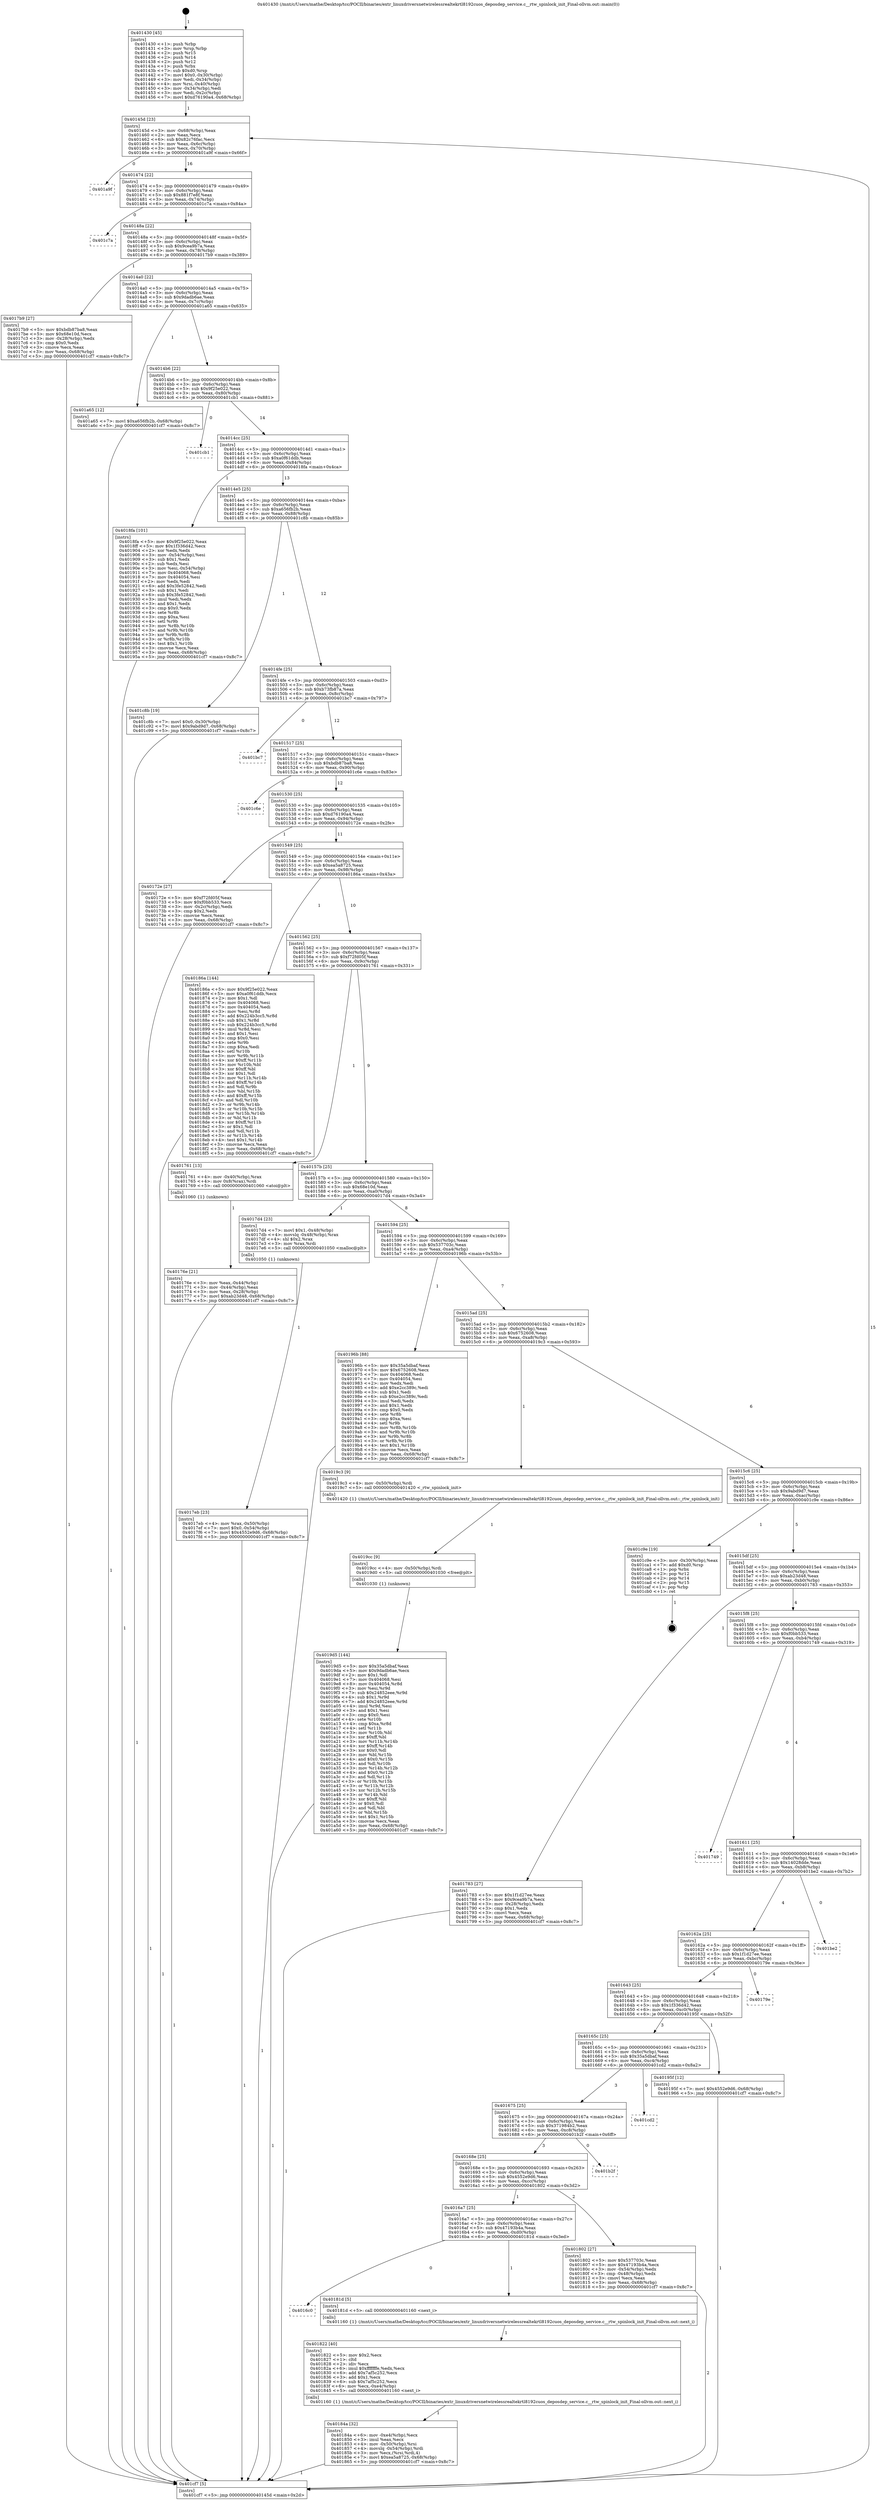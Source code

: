 digraph "0x401430" {
  label = "0x401430 (/mnt/c/Users/mathe/Desktop/tcc/POCII/binaries/extr_linuxdriversnetwirelessrealtekrtl8192cuos_deposdep_service.c__rtw_spinlock_init_Final-ollvm.out::main(0))"
  labelloc = "t"
  node[shape=record]

  Entry [label="",width=0.3,height=0.3,shape=circle,fillcolor=black,style=filled]
  "0x40145d" [label="{
     0x40145d [23]\l
     | [instrs]\l
     &nbsp;&nbsp;0x40145d \<+3\>: mov -0x68(%rbp),%eax\l
     &nbsp;&nbsp;0x401460 \<+2\>: mov %eax,%ecx\l
     &nbsp;&nbsp;0x401462 \<+6\>: sub $0x82c76fac,%ecx\l
     &nbsp;&nbsp;0x401468 \<+3\>: mov %eax,-0x6c(%rbp)\l
     &nbsp;&nbsp;0x40146b \<+3\>: mov %ecx,-0x70(%rbp)\l
     &nbsp;&nbsp;0x40146e \<+6\>: je 0000000000401a9f \<main+0x66f\>\l
  }"]
  "0x401a9f" [label="{
     0x401a9f\l
  }", style=dashed]
  "0x401474" [label="{
     0x401474 [22]\l
     | [instrs]\l
     &nbsp;&nbsp;0x401474 \<+5\>: jmp 0000000000401479 \<main+0x49\>\l
     &nbsp;&nbsp;0x401479 \<+3\>: mov -0x6c(%rbp),%eax\l
     &nbsp;&nbsp;0x40147c \<+5\>: sub $0x881f7e8f,%eax\l
     &nbsp;&nbsp;0x401481 \<+3\>: mov %eax,-0x74(%rbp)\l
     &nbsp;&nbsp;0x401484 \<+6\>: je 0000000000401c7a \<main+0x84a\>\l
  }"]
  Exit [label="",width=0.3,height=0.3,shape=circle,fillcolor=black,style=filled,peripheries=2]
  "0x401c7a" [label="{
     0x401c7a\l
  }", style=dashed]
  "0x40148a" [label="{
     0x40148a [22]\l
     | [instrs]\l
     &nbsp;&nbsp;0x40148a \<+5\>: jmp 000000000040148f \<main+0x5f\>\l
     &nbsp;&nbsp;0x40148f \<+3\>: mov -0x6c(%rbp),%eax\l
     &nbsp;&nbsp;0x401492 \<+5\>: sub $0x9cea9b7a,%eax\l
     &nbsp;&nbsp;0x401497 \<+3\>: mov %eax,-0x78(%rbp)\l
     &nbsp;&nbsp;0x40149a \<+6\>: je 00000000004017b9 \<main+0x389\>\l
  }"]
  "0x4019d5" [label="{
     0x4019d5 [144]\l
     | [instrs]\l
     &nbsp;&nbsp;0x4019d5 \<+5\>: mov $0x35a5dbaf,%eax\l
     &nbsp;&nbsp;0x4019da \<+5\>: mov $0x9dadb6ae,%ecx\l
     &nbsp;&nbsp;0x4019df \<+2\>: mov $0x1,%dl\l
     &nbsp;&nbsp;0x4019e1 \<+7\>: mov 0x404068,%esi\l
     &nbsp;&nbsp;0x4019e8 \<+8\>: mov 0x404054,%r8d\l
     &nbsp;&nbsp;0x4019f0 \<+3\>: mov %esi,%r9d\l
     &nbsp;&nbsp;0x4019f3 \<+7\>: sub $0x24852eee,%r9d\l
     &nbsp;&nbsp;0x4019fa \<+4\>: sub $0x1,%r9d\l
     &nbsp;&nbsp;0x4019fe \<+7\>: add $0x24852eee,%r9d\l
     &nbsp;&nbsp;0x401a05 \<+4\>: imul %r9d,%esi\l
     &nbsp;&nbsp;0x401a09 \<+3\>: and $0x1,%esi\l
     &nbsp;&nbsp;0x401a0c \<+3\>: cmp $0x0,%esi\l
     &nbsp;&nbsp;0x401a0f \<+4\>: sete %r10b\l
     &nbsp;&nbsp;0x401a13 \<+4\>: cmp $0xa,%r8d\l
     &nbsp;&nbsp;0x401a17 \<+4\>: setl %r11b\l
     &nbsp;&nbsp;0x401a1b \<+3\>: mov %r10b,%bl\l
     &nbsp;&nbsp;0x401a1e \<+3\>: xor $0xff,%bl\l
     &nbsp;&nbsp;0x401a21 \<+3\>: mov %r11b,%r14b\l
     &nbsp;&nbsp;0x401a24 \<+4\>: xor $0xff,%r14b\l
     &nbsp;&nbsp;0x401a28 \<+3\>: xor $0x0,%dl\l
     &nbsp;&nbsp;0x401a2b \<+3\>: mov %bl,%r15b\l
     &nbsp;&nbsp;0x401a2e \<+4\>: and $0x0,%r15b\l
     &nbsp;&nbsp;0x401a32 \<+3\>: and %dl,%r10b\l
     &nbsp;&nbsp;0x401a35 \<+3\>: mov %r14b,%r12b\l
     &nbsp;&nbsp;0x401a38 \<+4\>: and $0x0,%r12b\l
     &nbsp;&nbsp;0x401a3c \<+3\>: and %dl,%r11b\l
     &nbsp;&nbsp;0x401a3f \<+3\>: or %r10b,%r15b\l
     &nbsp;&nbsp;0x401a42 \<+3\>: or %r11b,%r12b\l
     &nbsp;&nbsp;0x401a45 \<+3\>: xor %r12b,%r15b\l
     &nbsp;&nbsp;0x401a48 \<+3\>: or %r14b,%bl\l
     &nbsp;&nbsp;0x401a4b \<+3\>: xor $0xff,%bl\l
     &nbsp;&nbsp;0x401a4e \<+3\>: or $0x0,%dl\l
     &nbsp;&nbsp;0x401a51 \<+2\>: and %dl,%bl\l
     &nbsp;&nbsp;0x401a53 \<+3\>: or %bl,%r15b\l
     &nbsp;&nbsp;0x401a56 \<+4\>: test $0x1,%r15b\l
     &nbsp;&nbsp;0x401a5a \<+3\>: cmovne %ecx,%eax\l
     &nbsp;&nbsp;0x401a5d \<+3\>: mov %eax,-0x68(%rbp)\l
     &nbsp;&nbsp;0x401a60 \<+5\>: jmp 0000000000401cf7 \<main+0x8c7\>\l
  }"]
  "0x4017b9" [label="{
     0x4017b9 [27]\l
     | [instrs]\l
     &nbsp;&nbsp;0x4017b9 \<+5\>: mov $0xbdb87ba8,%eax\l
     &nbsp;&nbsp;0x4017be \<+5\>: mov $0x68e10d,%ecx\l
     &nbsp;&nbsp;0x4017c3 \<+3\>: mov -0x28(%rbp),%edx\l
     &nbsp;&nbsp;0x4017c6 \<+3\>: cmp $0x0,%edx\l
     &nbsp;&nbsp;0x4017c9 \<+3\>: cmove %ecx,%eax\l
     &nbsp;&nbsp;0x4017cc \<+3\>: mov %eax,-0x68(%rbp)\l
     &nbsp;&nbsp;0x4017cf \<+5\>: jmp 0000000000401cf7 \<main+0x8c7\>\l
  }"]
  "0x4014a0" [label="{
     0x4014a0 [22]\l
     | [instrs]\l
     &nbsp;&nbsp;0x4014a0 \<+5\>: jmp 00000000004014a5 \<main+0x75\>\l
     &nbsp;&nbsp;0x4014a5 \<+3\>: mov -0x6c(%rbp),%eax\l
     &nbsp;&nbsp;0x4014a8 \<+5\>: sub $0x9dadb6ae,%eax\l
     &nbsp;&nbsp;0x4014ad \<+3\>: mov %eax,-0x7c(%rbp)\l
     &nbsp;&nbsp;0x4014b0 \<+6\>: je 0000000000401a65 \<main+0x635\>\l
  }"]
  "0x4019cc" [label="{
     0x4019cc [9]\l
     | [instrs]\l
     &nbsp;&nbsp;0x4019cc \<+4\>: mov -0x50(%rbp),%rdi\l
     &nbsp;&nbsp;0x4019d0 \<+5\>: call 0000000000401030 \<free@plt\>\l
     | [calls]\l
     &nbsp;&nbsp;0x401030 \{1\} (unknown)\l
  }"]
  "0x401a65" [label="{
     0x401a65 [12]\l
     | [instrs]\l
     &nbsp;&nbsp;0x401a65 \<+7\>: movl $0xa656fb2b,-0x68(%rbp)\l
     &nbsp;&nbsp;0x401a6c \<+5\>: jmp 0000000000401cf7 \<main+0x8c7\>\l
  }"]
  "0x4014b6" [label="{
     0x4014b6 [22]\l
     | [instrs]\l
     &nbsp;&nbsp;0x4014b6 \<+5\>: jmp 00000000004014bb \<main+0x8b\>\l
     &nbsp;&nbsp;0x4014bb \<+3\>: mov -0x6c(%rbp),%eax\l
     &nbsp;&nbsp;0x4014be \<+5\>: sub $0x9f25e022,%eax\l
     &nbsp;&nbsp;0x4014c3 \<+3\>: mov %eax,-0x80(%rbp)\l
     &nbsp;&nbsp;0x4014c6 \<+6\>: je 0000000000401cb1 \<main+0x881\>\l
  }"]
  "0x40184a" [label="{
     0x40184a [32]\l
     | [instrs]\l
     &nbsp;&nbsp;0x40184a \<+6\>: mov -0xe4(%rbp),%ecx\l
     &nbsp;&nbsp;0x401850 \<+3\>: imul %eax,%ecx\l
     &nbsp;&nbsp;0x401853 \<+4\>: mov -0x50(%rbp),%rsi\l
     &nbsp;&nbsp;0x401857 \<+4\>: movslq -0x54(%rbp),%rdi\l
     &nbsp;&nbsp;0x40185b \<+3\>: mov %ecx,(%rsi,%rdi,4)\l
     &nbsp;&nbsp;0x40185e \<+7\>: movl $0xea5a8725,-0x68(%rbp)\l
     &nbsp;&nbsp;0x401865 \<+5\>: jmp 0000000000401cf7 \<main+0x8c7\>\l
  }"]
  "0x401cb1" [label="{
     0x401cb1\l
  }", style=dashed]
  "0x4014cc" [label="{
     0x4014cc [25]\l
     | [instrs]\l
     &nbsp;&nbsp;0x4014cc \<+5\>: jmp 00000000004014d1 \<main+0xa1\>\l
     &nbsp;&nbsp;0x4014d1 \<+3\>: mov -0x6c(%rbp),%eax\l
     &nbsp;&nbsp;0x4014d4 \<+5\>: sub $0xa0f61ddb,%eax\l
     &nbsp;&nbsp;0x4014d9 \<+6\>: mov %eax,-0x84(%rbp)\l
     &nbsp;&nbsp;0x4014df \<+6\>: je 00000000004018fa \<main+0x4ca\>\l
  }"]
  "0x401822" [label="{
     0x401822 [40]\l
     | [instrs]\l
     &nbsp;&nbsp;0x401822 \<+5\>: mov $0x2,%ecx\l
     &nbsp;&nbsp;0x401827 \<+1\>: cltd\l
     &nbsp;&nbsp;0x401828 \<+2\>: idiv %ecx\l
     &nbsp;&nbsp;0x40182a \<+6\>: imul $0xfffffffe,%edx,%ecx\l
     &nbsp;&nbsp;0x401830 \<+6\>: add $0x7af5c252,%ecx\l
     &nbsp;&nbsp;0x401836 \<+3\>: add $0x1,%ecx\l
     &nbsp;&nbsp;0x401839 \<+6\>: sub $0x7af5c252,%ecx\l
     &nbsp;&nbsp;0x40183f \<+6\>: mov %ecx,-0xe4(%rbp)\l
     &nbsp;&nbsp;0x401845 \<+5\>: call 0000000000401160 \<next_i\>\l
     | [calls]\l
     &nbsp;&nbsp;0x401160 \{1\} (/mnt/c/Users/mathe/Desktop/tcc/POCII/binaries/extr_linuxdriversnetwirelessrealtekrtl8192cuos_deposdep_service.c__rtw_spinlock_init_Final-ollvm.out::next_i)\l
  }"]
  "0x4018fa" [label="{
     0x4018fa [101]\l
     | [instrs]\l
     &nbsp;&nbsp;0x4018fa \<+5\>: mov $0x9f25e022,%eax\l
     &nbsp;&nbsp;0x4018ff \<+5\>: mov $0x1f336d42,%ecx\l
     &nbsp;&nbsp;0x401904 \<+2\>: xor %edx,%edx\l
     &nbsp;&nbsp;0x401906 \<+3\>: mov -0x54(%rbp),%esi\l
     &nbsp;&nbsp;0x401909 \<+3\>: sub $0x1,%edx\l
     &nbsp;&nbsp;0x40190c \<+2\>: sub %edx,%esi\l
     &nbsp;&nbsp;0x40190e \<+3\>: mov %esi,-0x54(%rbp)\l
     &nbsp;&nbsp;0x401911 \<+7\>: mov 0x404068,%edx\l
     &nbsp;&nbsp;0x401918 \<+7\>: mov 0x404054,%esi\l
     &nbsp;&nbsp;0x40191f \<+2\>: mov %edx,%edi\l
     &nbsp;&nbsp;0x401921 \<+6\>: add $0x3fe52842,%edi\l
     &nbsp;&nbsp;0x401927 \<+3\>: sub $0x1,%edi\l
     &nbsp;&nbsp;0x40192a \<+6\>: sub $0x3fe52842,%edi\l
     &nbsp;&nbsp;0x401930 \<+3\>: imul %edi,%edx\l
     &nbsp;&nbsp;0x401933 \<+3\>: and $0x1,%edx\l
     &nbsp;&nbsp;0x401936 \<+3\>: cmp $0x0,%edx\l
     &nbsp;&nbsp;0x401939 \<+4\>: sete %r8b\l
     &nbsp;&nbsp;0x40193d \<+3\>: cmp $0xa,%esi\l
     &nbsp;&nbsp;0x401940 \<+4\>: setl %r9b\l
     &nbsp;&nbsp;0x401944 \<+3\>: mov %r8b,%r10b\l
     &nbsp;&nbsp;0x401947 \<+3\>: and %r9b,%r10b\l
     &nbsp;&nbsp;0x40194a \<+3\>: xor %r9b,%r8b\l
     &nbsp;&nbsp;0x40194d \<+3\>: or %r8b,%r10b\l
     &nbsp;&nbsp;0x401950 \<+4\>: test $0x1,%r10b\l
     &nbsp;&nbsp;0x401954 \<+3\>: cmovne %ecx,%eax\l
     &nbsp;&nbsp;0x401957 \<+3\>: mov %eax,-0x68(%rbp)\l
     &nbsp;&nbsp;0x40195a \<+5\>: jmp 0000000000401cf7 \<main+0x8c7\>\l
  }"]
  "0x4014e5" [label="{
     0x4014e5 [25]\l
     | [instrs]\l
     &nbsp;&nbsp;0x4014e5 \<+5\>: jmp 00000000004014ea \<main+0xba\>\l
     &nbsp;&nbsp;0x4014ea \<+3\>: mov -0x6c(%rbp),%eax\l
     &nbsp;&nbsp;0x4014ed \<+5\>: sub $0xa656fb2b,%eax\l
     &nbsp;&nbsp;0x4014f2 \<+6\>: mov %eax,-0x88(%rbp)\l
     &nbsp;&nbsp;0x4014f8 \<+6\>: je 0000000000401c8b \<main+0x85b\>\l
  }"]
  "0x4016c0" [label="{
     0x4016c0\l
  }", style=dashed]
  "0x401c8b" [label="{
     0x401c8b [19]\l
     | [instrs]\l
     &nbsp;&nbsp;0x401c8b \<+7\>: movl $0x0,-0x30(%rbp)\l
     &nbsp;&nbsp;0x401c92 \<+7\>: movl $0x9abd9d7,-0x68(%rbp)\l
     &nbsp;&nbsp;0x401c99 \<+5\>: jmp 0000000000401cf7 \<main+0x8c7\>\l
  }"]
  "0x4014fe" [label="{
     0x4014fe [25]\l
     | [instrs]\l
     &nbsp;&nbsp;0x4014fe \<+5\>: jmp 0000000000401503 \<main+0xd3\>\l
     &nbsp;&nbsp;0x401503 \<+3\>: mov -0x6c(%rbp),%eax\l
     &nbsp;&nbsp;0x401506 \<+5\>: sub $0xb73fb87a,%eax\l
     &nbsp;&nbsp;0x40150b \<+6\>: mov %eax,-0x8c(%rbp)\l
     &nbsp;&nbsp;0x401511 \<+6\>: je 0000000000401bc7 \<main+0x797\>\l
  }"]
  "0x40181d" [label="{
     0x40181d [5]\l
     | [instrs]\l
     &nbsp;&nbsp;0x40181d \<+5\>: call 0000000000401160 \<next_i\>\l
     | [calls]\l
     &nbsp;&nbsp;0x401160 \{1\} (/mnt/c/Users/mathe/Desktop/tcc/POCII/binaries/extr_linuxdriversnetwirelessrealtekrtl8192cuos_deposdep_service.c__rtw_spinlock_init_Final-ollvm.out::next_i)\l
  }"]
  "0x401bc7" [label="{
     0x401bc7\l
  }", style=dashed]
  "0x401517" [label="{
     0x401517 [25]\l
     | [instrs]\l
     &nbsp;&nbsp;0x401517 \<+5\>: jmp 000000000040151c \<main+0xec\>\l
     &nbsp;&nbsp;0x40151c \<+3\>: mov -0x6c(%rbp),%eax\l
     &nbsp;&nbsp;0x40151f \<+5\>: sub $0xbdb87ba8,%eax\l
     &nbsp;&nbsp;0x401524 \<+6\>: mov %eax,-0x90(%rbp)\l
     &nbsp;&nbsp;0x40152a \<+6\>: je 0000000000401c6e \<main+0x83e\>\l
  }"]
  "0x4016a7" [label="{
     0x4016a7 [25]\l
     | [instrs]\l
     &nbsp;&nbsp;0x4016a7 \<+5\>: jmp 00000000004016ac \<main+0x27c\>\l
     &nbsp;&nbsp;0x4016ac \<+3\>: mov -0x6c(%rbp),%eax\l
     &nbsp;&nbsp;0x4016af \<+5\>: sub $0x47193b4a,%eax\l
     &nbsp;&nbsp;0x4016b4 \<+6\>: mov %eax,-0xd0(%rbp)\l
     &nbsp;&nbsp;0x4016ba \<+6\>: je 000000000040181d \<main+0x3ed\>\l
  }"]
  "0x401c6e" [label="{
     0x401c6e\l
  }", style=dashed]
  "0x401530" [label="{
     0x401530 [25]\l
     | [instrs]\l
     &nbsp;&nbsp;0x401530 \<+5\>: jmp 0000000000401535 \<main+0x105\>\l
     &nbsp;&nbsp;0x401535 \<+3\>: mov -0x6c(%rbp),%eax\l
     &nbsp;&nbsp;0x401538 \<+5\>: sub $0xd76190a4,%eax\l
     &nbsp;&nbsp;0x40153d \<+6\>: mov %eax,-0x94(%rbp)\l
     &nbsp;&nbsp;0x401543 \<+6\>: je 000000000040172e \<main+0x2fe\>\l
  }"]
  "0x401802" [label="{
     0x401802 [27]\l
     | [instrs]\l
     &nbsp;&nbsp;0x401802 \<+5\>: mov $0x537703c,%eax\l
     &nbsp;&nbsp;0x401807 \<+5\>: mov $0x47193b4a,%ecx\l
     &nbsp;&nbsp;0x40180c \<+3\>: mov -0x54(%rbp),%edx\l
     &nbsp;&nbsp;0x40180f \<+3\>: cmp -0x48(%rbp),%edx\l
     &nbsp;&nbsp;0x401812 \<+3\>: cmovl %ecx,%eax\l
     &nbsp;&nbsp;0x401815 \<+3\>: mov %eax,-0x68(%rbp)\l
     &nbsp;&nbsp;0x401818 \<+5\>: jmp 0000000000401cf7 \<main+0x8c7\>\l
  }"]
  "0x40172e" [label="{
     0x40172e [27]\l
     | [instrs]\l
     &nbsp;&nbsp;0x40172e \<+5\>: mov $0xf72fd05f,%eax\l
     &nbsp;&nbsp;0x401733 \<+5\>: mov $0xf0bb533,%ecx\l
     &nbsp;&nbsp;0x401738 \<+3\>: mov -0x2c(%rbp),%edx\l
     &nbsp;&nbsp;0x40173b \<+3\>: cmp $0x2,%edx\l
     &nbsp;&nbsp;0x40173e \<+3\>: cmovne %ecx,%eax\l
     &nbsp;&nbsp;0x401741 \<+3\>: mov %eax,-0x68(%rbp)\l
     &nbsp;&nbsp;0x401744 \<+5\>: jmp 0000000000401cf7 \<main+0x8c7\>\l
  }"]
  "0x401549" [label="{
     0x401549 [25]\l
     | [instrs]\l
     &nbsp;&nbsp;0x401549 \<+5\>: jmp 000000000040154e \<main+0x11e\>\l
     &nbsp;&nbsp;0x40154e \<+3\>: mov -0x6c(%rbp),%eax\l
     &nbsp;&nbsp;0x401551 \<+5\>: sub $0xea5a8725,%eax\l
     &nbsp;&nbsp;0x401556 \<+6\>: mov %eax,-0x98(%rbp)\l
     &nbsp;&nbsp;0x40155c \<+6\>: je 000000000040186a \<main+0x43a\>\l
  }"]
  "0x401cf7" [label="{
     0x401cf7 [5]\l
     | [instrs]\l
     &nbsp;&nbsp;0x401cf7 \<+5\>: jmp 000000000040145d \<main+0x2d\>\l
  }"]
  "0x401430" [label="{
     0x401430 [45]\l
     | [instrs]\l
     &nbsp;&nbsp;0x401430 \<+1\>: push %rbp\l
     &nbsp;&nbsp;0x401431 \<+3\>: mov %rsp,%rbp\l
     &nbsp;&nbsp;0x401434 \<+2\>: push %r15\l
     &nbsp;&nbsp;0x401436 \<+2\>: push %r14\l
     &nbsp;&nbsp;0x401438 \<+2\>: push %r12\l
     &nbsp;&nbsp;0x40143a \<+1\>: push %rbx\l
     &nbsp;&nbsp;0x40143b \<+7\>: sub $0xd0,%rsp\l
     &nbsp;&nbsp;0x401442 \<+7\>: movl $0x0,-0x30(%rbp)\l
     &nbsp;&nbsp;0x401449 \<+3\>: mov %edi,-0x34(%rbp)\l
     &nbsp;&nbsp;0x40144c \<+4\>: mov %rsi,-0x40(%rbp)\l
     &nbsp;&nbsp;0x401450 \<+3\>: mov -0x34(%rbp),%edi\l
     &nbsp;&nbsp;0x401453 \<+3\>: mov %edi,-0x2c(%rbp)\l
     &nbsp;&nbsp;0x401456 \<+7\>: movl $0xd76190a4,-0x68(%rbp)\l
  }"]
  "0x40168e" [label="{
     0x40168e [25]\l
     | [instrs]\l
     &nbsp;&nbsp;0x40168e \<+5\>: jmp 0000000000401693 \<main+0x263\>\l
     &nbsp;&nbsp;0x401693 \<+3\>: mov -0x6c(%rbp),%eax\l
     &nbsp;&nbsp;0x401696 \<+5\>: sub $0x4552e9d6,%eax\l
     &nbsp;&nbsp;0x40169b \<+6\>: mov %eax,-0xcc(%rbp)\l
     &nbsp;&nbsp;0x4016a1 \<+6\>: je 0000000000401802 \<main+0x3d2\>\l
  }"]
  "0x40186a" [label="{
     0x40186a [144]\l
     | [instrs]\l
     &nbsp;&nbsp;0x40186a \<+5\>: mov $0x9f25e022,%eax\l
     &nbsp;&nbsp;0x40186f \<+5\>: mov $0xa0f61ddb,%ecx\l
     &nbsp;&nbsp;0x401874 \<+2\>: mov $0x1,%dl\l
     &nbsp;&nbsp;0x401876 \<+7\>: mov 0x404068,%esi\l
     &nbsp;&nbsp;0x40187d \<+7\>: mov 0x404054,%edi\l
     &nbsp;&nbsp;0x401884 \<+3\>: mov %esi,%r8d\l
     &nbsp;&nbsp;0x401887 \<+7\>: add $0x224b3cc5,%r8d\l
     &nbsp;&nbsp;0x40188e \<+4\>: sub $0x1,%r8d\l
     &nbsp;&nbsp;0x401892 \<+7\>: sub $0x224b3cc5,%r8d\l
     &nbsp;&nbsp;0x401899 \<+4\>: imul %r8d,%esi\l
     &nbsp;&nbsp;0x40189d \<+3\>: and $0x1,%esi\l
     &nbsp;&nbsp;0x4018a0 \<+3\>: cmp $0x0,%esi\l
     &nbsp;&nbsp;0x4018a3 \<+4\>: sete %r9b\l
     &nbsp;&nbsp;0x4018a7 \<+3\>: cmp $0xa,%edi\l
     &nbsp;&nbsp;0x4018aa \<+4\>: setl %r10b\l
     &nbsp;&nbsp;0x4018ae \<+3\>: mov %r9b,%r11b\l
     &nbsp;&nbsp;0x4018b1 \<+4\>: xor $0xff,%r11b\l
     &nbsp;&nbsp;0x4018b5 \<+3\>: mov %r10b,%bl\l
     &nbsp;&nbsp;0x4018b8 \<+3\>: xor $0xff,%bl\l
     &nbsp;&nbsp;0x4018bb \<+3\>: xor $0x1,%dl\l
     &nbsp;&nbsp;0x4018be \<+3\>: mov %r11b,%r14b\l
     &nbsp;&nbsp;0x4018c1 \<+4\>: and $0xff,%r14b\l
     &nbsp;&nbsp;0x4018c5 \<+3\>: and %dl,%r9b\l
     &nbsp;&nbsp;0x4018c8 \<+3\>: mov %bl,%r15b\l
     &nbsp;&nbsp;0x4018cb \<+4\>: and $0xff,%r15b\l
     &nbsp;&nbsp;0x4018cf \<+3\>: and %dl,%r10b\l
     &nbsp;&nbsp;0x4018d2 \<+3\>: or %r9b,%r14b\l
     &nbsp;&nbsp;0x4018d5 \<+3\>: or %r10b,%r15b\l
     &nbsp;&nbsp;0x4018d8 \<+3\>: xor %r15b,%r14b\l
     &nbsp;&nbsp;0x4018db \<+3\>: or %bl,%r11b\l
     &nbsp;&nbsp;0x4018de \<+4\>: xor $0xff,%r11b\l
     &nbsp;&nbsp;0x4018e2 \<+3\>: or $0x1,%dl\l
     &nbsp;&nbsp;0x4018e5 \<+3\>: and %dl,%r11b\l
     &nbsp;&nbsp;0x4018e8 \<+3\>: or %r11b,%r14b\l
     &nbsp;&nbsp;0x4018eb \<+4\>: test $0x1,%r14b\l
     &nbsp;&nbsp;0x4018ef \<+3\>: cmovne %ecx,%eax\l
     &nbsp;&nbsp;0x4018f2 \<+3\>: mov %eax,-0x68(%rbp)\l
     &nbsp;&nbsp;0x4018f5 \<+5\>: jmp 0000000000401cf7 \<main+0x8c7\>\l
  }"]
  "0x401562" [label="{
     0x401562 [25]\l
     | [instrs]\l
     &nbsp;&nbsp;0x401562 \<+5\>: jmp 0000000000401567 \<main+0x137\>\l
     &nbsp;&nbsp;0x401567 \<+3\>: mov -0x6c(%rbp),%eax\l
     &nbsp;&nbsp;0x40156a \<+5\>: sub $0xf72fd05f,%eax\l
     &nbsp;&nbsp;0x40156f \<+6\>: mov %eax,-0x9c(%rbp)\l
     &nbsp;&nbsp;0x401575 \<+6\>: je 0000000000401761 \<main+0x331\>\l
  }"]
  "0x401b2f" [label="{
     0x401b2f\l
  }", style=dashed]
  "0x401761" [label="{
     0x401761 [13]\l
     | [instrs]\l
     &nbsp;&nbsp;0x401761 \<+4\>: mov -0x40(%rbp),%rax\l
     &nbsp;&nbsp;0x401765 \<+4\>: mov 0x8(%rax),%rdi\l
     &nbsp;&nbsp;0x401769 \<+5\>: call 0000000000401060 \<atoi@plt\>\l
     | [calls]\l
     &nbsp;&nbsp;0x401060 \{1\} (unknown)\l
  }"]
  "0x40157b" [label="{
     0x40157b [25]\l
     | [instrs]\l
     &nbsp;&nbsp;0x40157b \<+5\>: jmp 0000000000401580 \<main+0x150\>\l
     &nbsp;&nbsp;0x401580 \<+3\>: mov -0x6c(%rbp),%eax\l
     &nbsp;&nbsp;0x401583 \<+5\>: sub $0x68e10d,%eax\l
     &nbsp;&nbsp;0x401588 \<+6\>: mov %eax,-0xa0(%rbp)\l
     &nbsp;&nbsp;0x40158e \<+6\>: je 00000000004017d4 \<main+0x3a4\>\l
  }"]
  "0x40176e" [label="{
     0x40176e [21]\l
     | [instrs]\l
     &nbsp;&nbsp;0x40176e \<+3\>: mov %eax,-0x44(%rbp)\l
     &nbsp;&nbsp;0x401771 \<+3\>: mov -0x44(%rbp),%eax\l
     &nbsp;&nbsp;0x401774 \<+3\>: mov %eax,-0x28(%rbp)\l
     &nbsp;&nbsp;0x401777 \<+7\>: movl $0xab23d48,-0x68(%rbp)\l
     &nbsp;&nbsp;0x40177e \<+5\>: jmp 0000000000401cf7 \<main+0x8c7\>\l
  }"]
  "0x401675" [label="{
     0x401675 [25]\l
     | [instrs]\l
     &nbsp;&nbsp;0x401675 \<+5\>: jmp 000000000040167a \<main+0x24a\>\l
     &nbsp;&nbsp;0x40167a \<+3\>: mov -0x6c(%rbp),%eax\l
     &nbsp;&nbsp;0x40167d \<+5\>: sub $0x371984b2,%eax\l
     &nbsp;&nbsp;0x401682 \<+6\>: mov %eax,-0xc8(%rbp)\l
     &nbsp;&nbsp;0x401688 \<+6\>: je 0000000000401b2f \<main+0x6ff\>\l
  }"]
  "0x4017d4" [label="{
     0x4017d4 [23]\l
     | [instrs]\l
     &nbsp;&nbsp;0x4017d4 \<+7\>: movl $0x1,-0x48(%rbp)\l
     &nbsp;&nbsp;0x4017db \<+4\>: movslq -0x48(%rbp),%rax\l
     &nbsp;&nbsp;0x4017df \<+4\>: shl $0x2,%rax\l
     &nbsp;&nbsp;0x4017e3 \<+3\>: mov %rax,%rdi\l
     &nbsp;&nbsp;0x4017e6 \<+5\>: call 0000000000401050 \<malloc@plt\>\l
     | [calls]\l
     &nbsp;&nbsp;0x401050 \{1\} (unknown)\l
  }"]
  "0x401594" [label="{
     0x401594 [25]\l
     | [instrs]\l
     &nbsp;&nbsp;0x401594 \<+5\>: jmp 0000000000401599 \<main+0x169\>\l
     &nbsp;&nbsp;0x401599 \<+3\>: mov -0x6c(%rbp),%eax\l
     &nbsp;&nbsp;0x40159c \<+5\>: sub $0x537703c,%eax\l
     &nbsp;&nbsp;0x4015a1 \<+6\>: mov %eax,-0xa4(%rbp)\l
     &nbsp;&nbsp;0x4015a7 \<+6\>: je 000000000040196b \<main+0x53b\>\l
  }"]
  "0x401cd2" [label="{
     0x401cd2\l
  }", style=dashed]
  "0x40196b" [label="{
     0x40196b [88]\l
     | [instrs]\l
     &nbsp;&nbsp;0x40196b \<+5\>: mov $0x35a5dbaf,%eax\l
     &nbsp;&nbsp;0x401970 \<+5\>: mov $0x6752608,%ecx\l
     &nbsp;&nbsp;0x401975 \<+7\>: mov 0x404068,%edx\l
     &nbsp;&nbsp;0x40197c \<+7\>: mov 0x404054,%esi\l
     &nbsp;&nbsp;0x401983 \<+2\>: mov %edx,%edi\l
     &nbsp;&nbsp;0x401985 \<+6\>: add $0xe2cc389c,%edi\l
     &nbsp;&nbsp;0x40198b \<+3\>: sub $0x1,%edi\l
     &nbsp;&nbsp;0x40198e \<+6\>: sub $0xe2cc389c,%edi\l
     &nbsp;&nbsp;0x401994 \<+3\>: imul %edi,%edx\l
     &nbsp;&nbsp;0x401997 \<+3\>: and $0x1,%edx\l
     &nbsp;&nbsp;0x40199a \<+3\>: cmp $0x0,%edx\l
     &nbsp;&nbsp;0x40199d \<+4\>: sete %r8b\l
     &nbsp;&nbsp;0x4019a1 \<+3\>: cmp $0xa,%esi\l
     &nbsp;&nbsp;0x4019a4 \<+4\>: setl %r9b\l
     &nbsp;&nbsp;0x4019a8 \<+3\>: mov %r8b,%r10b\l
     &nbsp;&nbsp;0x4019ab \<+3\>: and %r9b,%r10b\l
     &nbsp;&nbsp;0x4019ae \<+3\>: xor %r9b,%r8b\l
     &nbsp;&nbsp;0x4019b1 \<+3\>: or %r8b,%r10b\l
     &nbsp;&nbsp;0x4019b4 \<+4\>: test $0x1,%r10b\l
     &nbsp;&nbsp;0x4019b8 \<+3\>: cmovne %ecx,%eax\l
     &nbsp;&nbsp;0x4019bb \<+3\>: mov %eax,-0x68(%rbp)\l
     &nbsp;&nbsp;0x4019be \<+5\>: jmp 0000000000401cf7 \<main+0x8c7\>\l
  }"]
  "0x4015ad" [label="{
     0x4015ad [25]\l
     | [instrs]\l
     &nbsp;&nbsp;0x4015ad \<+5\>: jmp 00000000004015b2 \<main+0x182\>\l
     &nbsp;&nbsp;0x4015b2 \<+3\>: mov -0x6c(%rbp),%eax\l
     &nbsp;&nbsp;0x4015b5 \<+5\>: sub $0x6752608,%eax\l
     &nbsp;&nbsp;0x4015ba \<+6\>: mov %eax,-0xa8(%rbp)\l
     &nbsp;&nbsp;0x4015c0 \<+6\>: je 00000000004019c3 \<main+0x593\>\l
  }"]
  "0x40165c" [label="{
     0x40165c [25]\l
     | [instrs]\l
     &nbsp;&nbsp;0x40165c \<+5\>: jmp 0000000000401661 \<main+0x231\>\l
     &nbsp;&nbsp;0x401661 \<+3\>: mov -0x6c(%rbp),%eax\l
     &nbsp;&nbsp;0x401664 \<+5\>: sub $0x35a5dbaf,%eax\l
     &nbsp;&nbsp;0x401669 \<+6\>: mov %eax,-0xc4(%rbp)\l
     &nbsp;&nbsp;0x40166f \<+6\>: je 0000000000401cd2 \<main+0x8a2\>\l
  }"]
  "0x4019c3" [label="{
     0x4019c3 [9]\l
     | [instrs]\l
     &nbsp;&nbsp;0x4019c3 \<+4\>: mov -0x50(%rbp),%rdi\l
     &nbsp;&nbsp;0x4019c7 \<+5\>: call 0000000000401420 \<_rtw_spinlock_init\>\l
     | [calls]\l
     &nbsp;&nbsp;0x401420 \{1\} (/mnt/c/Users/mathe/Desktop/tcc/POCII/binaries/extr_linuxdriversnetwirelessrealtekrtl8192cuos_deposdep_service.c__rtw_spinlock_init_Final-ollvm.out::_rtw_spinlock_init)\l
  }"]
  "0x4015c6" [label="{
     0x4015c6 [25]\l
     | [instrs]\l
     &nbsp;&nbsp;0x4015c6 \<+5\>: jmp 00000000004015cb \<main+0x19b\>\l
     &nbsp;&nbsp;0x4015cb \<+3\>: mov -0x6c(%rbp),%eax\l
     &nbsp;&nbsp;0x4015ce \<+5\>: sub $0x9abd9d7,%eax\l
     &nbsp;&nbsp;0x4015d3 \<+6\>: mov %eax,-0xac(%rbp)\l
     &nbsp;&nbsp;0x4015d9 \<+6\>: je 0000000000401c9e \<main+0x86e\>\l
  }"]
  "0x40195f" [label="{
     0x40195f [12]\l
     | [instrs]\l
     &nbsp;&nbsp;0x40195f \<+7\>: movl $0x4552e9d6,-0x68(%rbp)\l
     &nbsp;&nbsp;0x401966 \<+5\>: jmp 0000000000401cf7 \<main+0x8c7\>\l
  }"]
  "0x401c9e" [label="{
     0x401c9e [19]\l
     | [instrs]\l
     &nbsp;&nbsp;0x401c9e \<+3\>: mov -0x30(%rbp),%eax\l
     &nbsp;&nbsp;0x401ca1 \<+7\>: add $0xd0,%rsp\l
     &nbsp;&nbsp;0x401ca8 \<+1\>: pop %rbx\l
     &nbsp;&nbsp;0x401ca9 \<+2\>: pop %r12\l
     &nbsp;&nbsp;0x401cab \<+2\>: pop %r14\l
     &nbsp;&nbsp;0x401cad \<+2\>: pop %r15\l
     &nbsp;&nbsp;0x401caf \<+1\>: pop %rbp\l
     &nbsp;&nbsp;0x401cb0 \<+1\>: ret\l
  }"]
  "0x4015df" [label="{
     0x4015df [25]\l
     | [instrs]\l
     &nbsp;&nbsp;0x4015df \<+5\>: jmp 00000000004015e4 \<main+0x1b4\>\l
     &nbsp;&nbsp;0x4015e4 \<+3\>: mov -0x6c(%rbp),%eax\l
     &nbsp;&nbsp;0x4015e7 \<+5\>: sub $0xab23d48,%eax\l
     &nbsp;&nbsp;0x4015ec \<+6\>: mov %eax,-0xb0(%rbp)\l
     &nbsp;&nbsp;0x4015f2 \<+6\>: je 0000000000401783 \<main+0x353\>\l
  }"]
  "0x401643" [label="{
     0x401643 [25]\l
     | [instrs]\l
     &nbsp;&nbsp;0x401643 \<+5\>: jmp 0000000000401648 \<main+0x218\>\l
     &nbsp;&nbsp;0x401648 \<+3\>: mov -0x6c(%rbp),%eax\l
     &nbsp;&nbsp;0x40164b \<+5\>: sub $0x1f336d42,%eax\l
     &nbsp;&nbsp;0x401650 \<+6\>: mov %eax,-0xc0(%rbp)\l
     &nbsp;&nbsp;0x401656 \<+6\>: je 000000000040195f \<main+0x52f\>\l
  }"]
  "0x401783" [label="{
     0x401783 [27]\l
     | [instrs]\l
     &nbsp;&nbsp;0x401783 \<+5\>: mov $0x1f1d27ee,%eax\l
     &nbsp;&nbsp;0x401788 \<+5\>: mov $0x9cea9b7a,%ecx\l
     &nbsp;&nbsp;0x40178d \<+3\>: mov -0x28(%rbp),%edx\l
     &nbsp;&nbsp;0x401790 \<+3\>: cmp $0x1,%edx\l
     &nbsp;&nbsp;0x401793 \<+3\>: cmovl %ecx,%eax\l
     &nbsp;&nbsp;0x401796 \<+3\>: mov %eax,-0x68(%rbp)\l
     &nbsp;&nbsp;0x401799 \<+5\>: jmp 0000000000401cf7 \<main+0x8c7\>\l
  }"]
  "0x4015f8" [label="{
     0x4015f8 [25]\l
     | [instrs]\l
     &nbsp;&nbsp;0x4015f8 \<+5\>: jmp 00000000004015fd \<main+0x1cd\>\l
     &nbsp;&nbsp;0x4015fd \<+3\>: mov -0x6c(%rbp),%eax\l
     &nbsp;&nbsp;0x401600 \<+5\>: sub $0xf0bb533,%eax\l
     &nbsp;&nbsp;0x401605 \<+6\>: mov %eax,-0xb4(%rbp)\l
     &nbsp;&nbsp;0x40160b \<+6\>: je 0000000000401749 \<main+0x319\>\l
  }"]
  "0x4017eb" [label="{
     0x4017eb [23]\l
     | [instrs]\l
     &nbsp;&nbsp;0x4017eb \<+4\>: mov %rax,-0x50(%rbp)\l
     &nbsp;&nbsp;0x4017ef \<+7\>: movl $0x0,-0x54(%rbp)\l
     &nbsp;&nbsp;0x4017f6 \<+7\>: movl $0x4552e9d6,-0x68(%rbp)\l
     &nbsp;&nbsp;0x4017fd \<+5\>: jmp 0000000000401cf7 \<main+0x8c7\>\l
  }"]
  "0x40179e" [label="{
     0x40179e\l
  }", style=dashed]
  "0x401749" [label="{
     0x401749\l
  }", style=dashed]
  "0x401611" [label="{
     0x401611 [25]\l
     | [instrs]\l
     &nbsp;&nbsp;0x401611 \<+5\>: jmp 0000000000401616 \<main+0x1e6\>\l
     &nbsp;&nbsp;0x401616 \<+3\>: mov -0x6c(%rbp),%eax\l
     &nbsp;&nbsp;0x401619 \<+5\>: sub $0x14028dde,%eax\l
     &nbsp;&nbsp;0x40161e \<+6\>: mov %eax,-0xb8(%rbp)\l
     &nbsp;&nbsp;0x401624 \<+6\>: je 0000000000401be2 \<main+0x7b2\>\l
  }"]
  "0x40162a" [label="{
     0x40162a [25]\l
     | [instrs]\l
     &nbsp;&nbsp;0x40162a \<+5\>: jmp 000000000040162f \<main+0x1ff\>\l
     &nbsp;&nbsp;0x40162f \<+3\>: mov -0x6c(%rbp),%eax\l
     &nbsp;&nbsp;0x401632 \<+5\>: sub $0x1f1d27ee,%eax\l
     &nbsp;&nbsp;0x401637 \<+6\>: mov %eax,-0xbc(%rbp)\l
     &nbsp;&nbsp;0x40163d \<+6\>: je 000000000040179e \<main+0x36e\>\l
  }"]
  "0x401be2" [label="{
     0x401be2\l
  }", style=dashed]
  Entry -> "0x401430" [label=" 1"]
  "0x40145d" -> "0x401a9f" [label=" 0"]
  "0x40145d" -> "0x401474" [label=" 16"]
  "0x401c9e" -> Exit [label=" 1"]
  "0x401474" -> "0x401c7a" [label=" 0"]
  "0x401474" -> "0x40148a" [label=" 16"]
  "0x401c8b" -> "0x401cf7" [label=" 1"]
  "0x40148a" -> "0x4017b9" [label=" 1"]
  "0x40148a" -> "0x4014a0" [label=" 15"]
  "0x401a65" -> "0x401cf7" [label=" 1"]
  "0x4014a0" -> "0x401a65" [label=" 1"]
  "0x4014a0" -> "0x4014b6" [label=" 14"]
  "0x4019d5" -> "0x401cf7" [label=" 1"]
  "0x4014b6" -> "0x401cb1" [label=" 0"]
  "0x4014b6" -> "0x4014cc" [label=" 14"]
  "0x4019cc" -> "0x4019d5" [label=" 1"]
  "0x4014cc" -> "0x4018fa" [label=" 1"]
  "0x4014cc" -> "0x4014e5" [label=" 13"]
  "0x4019c3" -> "0x4019cc" [label=" 1"]
  "0x4014e5" -> "0x401c8b" [label=" 1"]
  "0x4014e5" -> "0x4014fe" [label=" 12"]
  "0x40196b" -> "0x401cf7" [label=" 1"]
  "0x4014fe" -> "0x401bc7" [label=" 0"]
  "0x4014fe" -> "0x401517" [label=" 12"]
  "0x40195f" -> "0x401cf7" [label=" 1"]
  "0x401517" -> "0x401c6e" [label=" 0"]
  "0x401517" -> "0x401530" [label=" 12"]
  "0x40186a" -> "0x401cf7" [label=" 1"]
  "0x401530" -> "0x40172e" [label=" 1"]
  "0x401530" -> "0x401549" [label=" 11"]
  "0x40172e" -> "0x401cf7" [label=" 1"]
  "0x401430" -> "0x40145d" [label=" 1"]
  "0x401cf7" -> "0x40145d" [label=" 15"]
  "0x40184a" -> "0x401cf7" [label=" 1"]
  "0x401549" -> "0x40186a" [label=" 1"]
  "0x401549" -> "0x401562" [label=" 10"]
  "0x40181d" -> "0x401822" [label=" 1"]
  "0x401562" -> "0x401761" [label=" 1"]
  "0x401562" -> "0x40157b" [label=" 9"]
  "0x401761" -> "0x40176e" [label=" 1"]
  "0x40176e" -> "0x401cf7" [label=" 1"]
  "0x4016a7" -> "0x4016c0" [label=" 0"]
  "0x40157b" -> "0x4017d4" [label=" 1"]
  "0x40157b" -> "0x401594" [label=" 8"]
  "0x4018fa" -> "0x401cf7" [label=" 1"]
  "0x401594" -> "0x40196b" [label=" 1"]
  "0x401594" -> "0x4015ad" [label=" 7"]
  "0x401802" -> "0x401cf7" [label=" 2"]
  "0x4015ad" -> "0x4019c3" [label=" 1"]
  "0x4015ad" -> "0x4015c6" [label=" 6"]
  "0x40168e" -> "0x401802" [label=" 2"]
  "0x4015c6" -> "0x401c9e" [label=" 1"]
  "0x4015c6" -> "0x4015df" [label=" 5"]
  "0x401822" -> "0x40184a" [label=" 1"]
  "0x4015df" -> "0x401783" [label=" 1"]
  "0x4015df" -> "0x4015f8" [label=" 4"]
  "0x401783" -> "0x401cf7" [label=" 1"]
  "0x4017b9" -> "0x401cf7" [label=" 1"]
  "0x4017d4" -> "0x4017eb" [label=" 1"]
  "0x4017eb" -> "0x401cf7" [label=" 1"]
  "0x401675" -> "0x401b2f" [label=" 0"]
  "0x4015f8" -> "0x401749" [label=" 0"]
  "0x4015f8" -> "0x401611" [label=" 4"]
  "0x4016a7" -> "0x40181d" [label=" 1"]
  "0x401611" -> "0x401be2" [label=" 0"]
  "0x401611" -> "0x40162a" [label=" 4"]
  "0x40165c" -> "0x401675" [label=" 3"]
  "0x40162a" -> "0x40179e" [label=" 0"]
  "0x40162a" -> "0x401643" [label=" 4"]
  "0x401675" -> "0x40168e" [label=" 3"]
  "0x401643" -> "0x40195f" [label=" 1"]
  "0x401643" -> "0x40165c" [label=" 3"]
  "0x40168e" -> "0x4016a7" [label=" 1"]
  "0x40165c" -> "0x401cd2" [label=" 0"]
}

